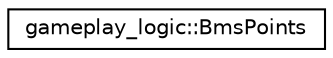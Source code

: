 digraph "Graphical Class Hierarchy"
{
 // LATEX_PDF_SIZE
  edge [fontname="Helvetica",fontsize="10",labelfontname="Helvetica",labelfontsize="10"];
  node [fontname="Helvetica",fontsize="10",shape=record];
  rankdir="LR";
  Node0 [label="gameplay_logic::BmsPoints",height=0.2,width=0.4,color="black", fillcolor="white", style="filled",URL="$classgameplay__logic_1_1BmsPoints.html",tooltip=" "];
}
